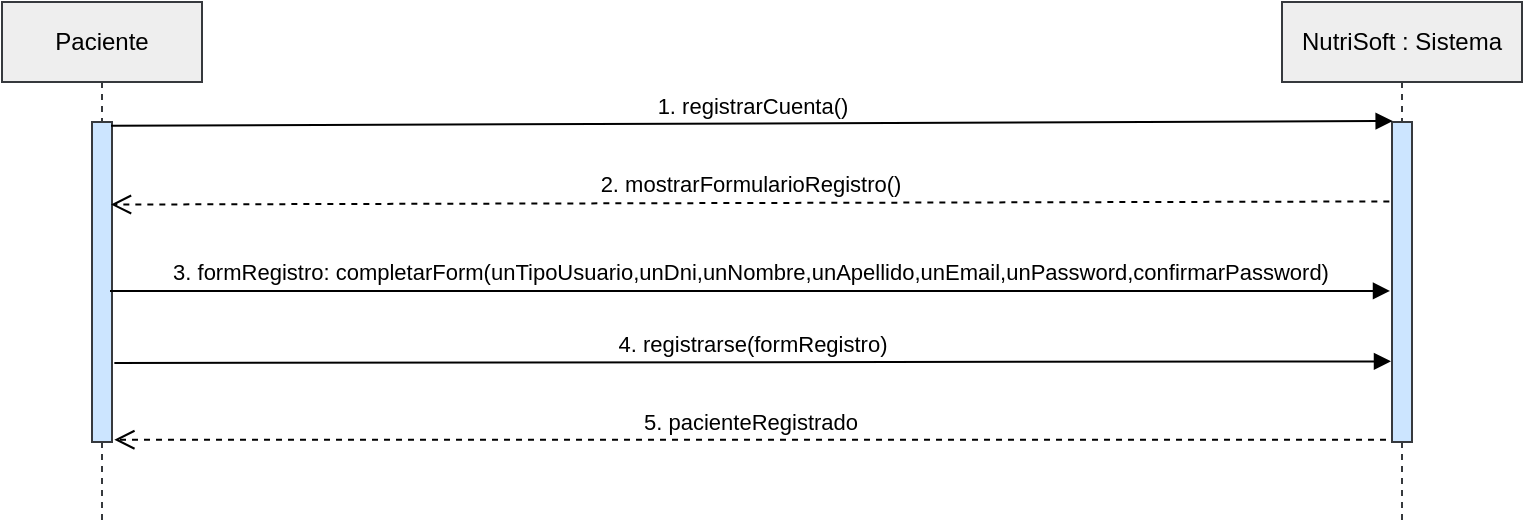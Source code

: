 <mxfile version="20.8.16" type="device" pages="12"><diagram name="CU-01 Registrar cuenta" id="l8AM2GFSpFPwoU7xZkVR"><mxGraphModel dx="864" dy="556" grid="1" gridSize="10" guides="1" tooltips="1" connect="1" arrows="1" fold="1" page="1" pageScale="1" pageWidth="827" pageHeight="1169" math="0" shadow="0"><root><mxCell id="0"/><mxCell id="1" parent="0"/><mxCell id="CzjV9PsSN6-aYBqtUHvw-1" value="Paciente" style="shape=umlLifeline;perimeter=lifelinePerimeter;whiteSpace=wrap;html=1;container=1;collapsible=0;recursiveResize=0;outlineConnect=0;fillColor=#eeeeee;strokeColor=#36393d;" parent="1" vertex="1"><mxGeometry x="40" y="20" width="100" height="260" as="geometry"/></mxCell><mxCell id="CzjV9PsSN6-aYBqtUHvw-3" value="" style="html=1;points=[];perimeter=orthogonalPerimeter;fillColor=#cce5ff;strokeColor=#36393d;" parent="CzjV9PsSN6-aYBqtUHvw-1" vertex="1"><mxGeometry x="45" y="60" width="10" height="160" as="geometry"/></mxCell><mxCell id="CzjV9PsSN6-aYBqtUHvw-2" value="NutriSoft : Sistema" style="shape=umlLifeline;perimeter=lifelinePerimeter;whiteSpace=wrap;html=1;container=1;collapsible=0;recursiveResize=0;outlineConnect=0;fillColor=#eeeeee;strokeColor=#36393d;" parent="1" vertex="1"><mxGeometry x="680" y="20" width="120" height="260" as="geometry"/></mxCell><mxCell id="CzjV9PsSN6-aYBqtUHvw-5" value="" style="html=1;points=[];perimeter=orthogonalPerimeter;fillColor=#cce5ff;strokeColor=#36393d;" parent="CzjV9PsSN6-aYBqtUHvw-2" vertex="1"><mxGeometry x="55" y="60" width="10" height="160" as="geometry"/></mxCell><mxCell id="CzjV9PsSN6-aYBqtUHvw-4" value="3. formRegistro: completarForm(unTipoUsuario,unDni,unNombre,unApellido,unEmail,unPassword,confirmarPassword)" style="html=1;verticalAlign=bottom;endArrow=block;rounded=0;exitX=0.9;exitY=0.54;exitDx=0;exitDy=0;exitPerimeter=0;entryX=-0.1;entryY=0.54;entryDx=0;entryDy=0;entryPerimeter=0;endFill=1;" parent="1" edge="1"><mxGeometry width="80" relative="1" as="geometry"><mxPoint x="94.0" y="164.48" as="sourcePoint"/><mxPoint x="734" y="164.48" as="targetPoint"/></mxGeometry></mxCell><mxCell id="CzjV9PsSN6-aYBqtUHvw-6" value="1. registrarCuenta()" style="html=1;verticalAlign=bottom;endArrow=block;rounded=0;exitX=0.95;exitY=0.012;exitDx=0;exitDy=0;exitPerimeter=0;entryX=0.033;entryY=-0.003;entryDx=0;entryDy=0;entryPerimeter=0;" parent="1" source="CzjV9PsSN6-aYBqtUHvw-3" target="CzjV9PsSN6-aYBqtUHvw-5" edge="1"><mxGeometry width="80" relative="1" as="geometry"><mxPoint x="100" y="90" as="sourcePoint"/><mxPoint x="180" y="90" as="targetPoint"/></mxGeometry></mxCell><mxCell id="CzjV9PsSN6-aYBqtUHvw-7" value="2. mostrarFormularioRegistro()" style="html=1;verticalAlign=bottom;endArrow=open;dashed=1;endSize=8;rounded=0;exitX=-0.133;exitY=0.176;exitDx=0;exitDy=0;exitPerimeter=0;entryX=0.95;entryY=0.19;entryDx=0;entryDy=0;entryPerimeter=0;" parent="1" edge="1"><mxGeometry relative="1" as="geometry"><mxPoint x="733.67" y="119.712" as="sourcePoint"/><mxPoint x="94.5" y="121.28" as="targetPoint"/></mxGeometry></mxCell><mxCell id="CzjV9PsSN6-aYBqtUHvw-8" value="4. registrarse(formRegistro)" style="html=1;verticalAlign=bottom;endArrow=block;rounded=0;exitX=1.117;exitY=0.753;exitDx=0;exitDy=0;exitPerimeter=0;entryX=-0.05;entryY=0.748;entryDx=0;entryDy=0;entryPerimeter=0;" parent="1" source="CzjV9PsSN6-aYBqtUHvw-3" target="CzjV9PsSN6-aYBqtUHvw-5" edge="1"><mxGeometry width="80" relative="1" as="geometry"><mxPoint x="130" y="210" as="sourcePoint"/><mxPoint x="210" y="210" as="targetPoint"/></mxGeometry></mxCell><mxCell id="CzjV9PsSN6-aYBqtUHvw-9" value="5. pacienteRegistrado" style="html=1;verticalAlign=bottom;endArrow=open;dashed=1;endSize=8;rounded=0;exitX=-0.3;exitY=0.993;exitDx=0;exitDy=0;exitPerimeter=0;entryX=1.117;entryY=0.993;entryDx=0;entryDy=0;entryPerimeter=0;" parent="1" source="CzjV9PsSN6-aYBqtUHvw-5" target="CzjV9PsSN6-aYBqtUHvw-3" edge="1"><mxGeometry relative="1" as="geometry"><mxPoint x="490" y="270" as="sourcePoint"/><mxPoint x="410" y="270" as="targetPoint"/></mxGeometry></mxCell></root></mxGraphModel></diagram><diagram id="_VpHaG-i4rDpog_tFNBZ" name="CU-04 Iniciar sesión "><mxGraphModel dx="880" dy="572" grid="1" gridSize="10" guides="1" tooltips="1" connect="1" arrows="1" fold="1" page="1" pageScale="1" pageWidth="827" pageHeight="1169" math="0" shadow="0"><root><mxCell id="0"/><mxCell id="1" parent="0"/><mxCell id="YWE9uruxLUtXSMYSL4Yc-1" value="&lt;font style=&quot;font-size: 12px;&quot;&gt;Paciente&lt;br&gt;Administrador&lt;br&gt;Nutricionista&lt;/font&gt;" style="shape=umlLifeline;perimeter=lifelinePerimeter;whiteSpace=wrap;html=1;container=1;collapsible=0;recursiveResize=0;outlineConnect=0;fillColor=#eeeeee;strokeColor=#36393d;" parent="1" vertex="1"><mxGeometry x="40" y="20" width="100" height="260" as="geometry"/></mxCell><mxCell id="YWE9uruxLUtXSMYSL4Yc-2" value="" style="html=1;points=[];perimeter=orthogonalPerimeter;fillColor=#cce5ff;strokeColor=#36393d;" parent="YWE9uruxLUtXSMYSL4Yc-1" vertex="1"><mxGeometry x="45" y="60" width="10" height="160" as="geometry"/></mxCell><mxCell id="YWE9uruxLUtXSMYSL4Yc-3" value="NutriSoft : Sistema" style="shape=umlLifeline;perimeter=lifelinePerimeter;whiteSpace=wrap;html=1;container=1;collapsible=0;recursiveResize=0;outlineConnect=0;fillColor=#eeeeee;strokeColor=#36393d;" parent="1" vertex="1"><mxGeometry x="470" y="20" width="120" height="260" as="geometry"/></mxCell><mxCell id="YWE9uruxLUtXSMYSL4Yc-4" value="" style="html=1;points=[];perimeter=orthogonalPerimeter;fillColor=#cce5ff;strokeColor=#36393d;" parent="YWE9uruxLUtXSMYSL4Yc-3" vertex="1"><mxGeometry x="55" y="60" width="10" height="160" as="geometry"/></mxCell><mxCell id="YWE9uruxLUtXSMYSL4Yc-5" value="3. formLogin: completarForm(unEmail,unPassword)" style="html=1;verticalAlign=bottom;endArrow=block;rounded=0;exitX=0.9;exitY=0.54;exitDx=0;exitDy=0;exitPerimeter=0;endFill=1;entryX=0.06;entryY=0.525;entryDx=0;entryDy=0;entryPerimeter=0;" parent="1" target="YWE9uruxLUtXSMYSL4Yc-4" edge="1"><mxGeometry width="80" relative="1" as="geometry"><mxPoint x="94.0" y="164.48" as="sourcePoint"/><mxPoint x="520" y="164" as="targetPoint"/></mxGeometry></mxCell><mxCell id="YWE9uruxLUtXSMYSL4Yc-6" value="1. iniciarSesion()" style="html=1;verticalAlign=bottom;endArrow=block;rounded=0;exitX=0.95;exitY=0.012;exitDx=0;exitDy=0;exitPerimeter=0;entryX=0.033;entryY=-0.003;entryDx=0;entryDy=0;entryPerimeter=0;" parent="1" source="YWE9uruxLUtXSMYSL4Yc-2" target="YWE9uruxLUtXSMYSL4Yc-4" edge="1"><mxGeometry width="80" relative="1" as="geometry"><mxPoint x="100" y="90" as="sourcePoint"/><mxPoint x="180" y="90" as="targetPoint"/></mxGeometry></mxCell><mxCell id="YWE9uruxLUtXSMYSL4Yc-7" value="2. mostrarFormularioLogin()" style="html=1;verticalAlign=bottom;endArrow=open;dashed=1;endSize=8;rounded=0;entryX=0.95;entryY=0.19;entryDx=0;entryDy=0;entryPerimeter=0;exitX=0.06;exitY=0.253;exitDx=0;exitDy=0;exitPerimeter=0;" parent="1" source="YWE9uruxLUtXSMYSL4Yc-4" edge="1"><mxGeometry relative="1" as="geometry"><mxPoint x="520" y="121" as="sourcePoint"/><mxPoint x="94.5" y="121.28" as="targetPoint"/></mxGeometry></mxCell><mxCell id="YWE9uruxLUtXSMYSL4Yc-8" value="4. enviarForm(formLogin)" style="html=1;verticalAlign=bottom;endArrow=block;rounded=0;exitX=1.117;exitY=0.753;exitDx=0;exitDy=0;exitPerimeter=0;entryX=-0.05;entryY=0.748;entryDx=0;entryDy=0;entryPerimeter=0;" parent="1" source="YWE9uruxLUtXSMYSL4Yc-2" target="YWE9uruxLUtXSMYSL4Yc-4" edge="1"><mxGeometry width="80" relative="1" as="geometry"><mxPoint x="130" y="210" as="sourcePoint"/><mxPoint x="210" y="210" as="targetPoint"/></mxGeometry></mxCell><mxCell id="YWE9uruxLUtXSMYSL4Yc-9" value="5.cuentaPaciente" style="html=1;verticalAlign=bottom;endArrow=open;dashed=1;endSize=8;rounded=0;exitX=-0.3;exitY=0.993;exitDx=0;exitDy=0;exitPerimeter=0;entryX=1.117;entryY=0.993;entryDx=0;entryDy=0;entryPerimeter=0;" parent="1" source="YWE9uruxLUtXSMYSL4Yc-4" target="YWE9uruxLUtXSMYSL4Yc-2" edge="1"><mxGeometry relative="1" as="geometry"><mxPoint x="490" y="270" as="sourcePoint"/><mxPoint x="410" y="270" as="targetPoint"/></mxGeometry></mxCell></root></mxGraphModel></diagram><diagram id="KeI4vYURfPRDuxNpX8qR" name="CU-07 Solicitar turno"><mxGraphModel dx="880" dy="572" grid="1" gridSize="10" guides="1" tooltips="1" connect="1" arrows="1" fold="1" page="1" pageScale="1" pageWidth="827" pageHeight="1169" math="0" shadow="0"><root><mxCell id="0"/><mxCell id="1" parent="0"/><mxCell id="fGCw_0Im8NcbwlDweijd-1" value="Paciente" style="shape=umlLifeline;perimeter=lifelinePerimeter;whiteSpace=wrap;html=1;container=1;collapsible=0;recursiveResize=0;outlineConnect=0;fillColor=#eeeeee;strokeColor=#36393d;" parent="1" vertex="1"><mxGeometry x="40" y="40" width="100" height="320" as="geometry"/></mxCell><mxCell id="NhkW4vZZ7ub6RniEwLzA-1" value="" style="html=1;points=[];perimeter=orthogonalPerimeter;fillColor=#CCE5FF;strokeColor=#0e8088;" parent="fGCw_0Im8NcbwlDweijd-1" vertex="1"><mxGeometry x="45" y="60" width="10" height="250" as="geometry"/></mxCell><mxCell id="fGCw_0Im8NcbwlDweijd-2" value="Sistema" style="shape=umlLifeline;perimeter=lifelinePerimeter;whiteSpace=wrap;html=1;container=1;collapsible=0;recursiveResize=0;outlineConnect=0;fillColor=#eeeeee;strokeColor=#36393d;" parent="1" vertex="1"><mxGeometry x="540" y="40" width="100" height="320" as="geometry"/></mxCell><mxCell id="NhkW4vZZ7ub6RniEwLzA-2" value="" style="html=1;points=[];perimeter=orthogonalPerimeter;fillColor=#CCE5FF;strokeColor=#0e8088;" parent="fGCw_0Im8NcbwlDweijd-2" vertex="1"><mxGeometry x="45" y="60" width="10" height="250" as="geometry"/></mxCell><mxCell id="NhkW4vZZ7ub6RniEwLzA-3" value="1. solicitarTurno()" style="html=1;verticalAlign=bottom;endArrow=block;rounded=0;exitX=0.9;exitY=0;exitDx=0;exitDy=0;exitPerimeter=0;entryX=0.1;entryY=0;entryDx=0;entryDy=0;entryPerimeter=0;" parent="1" source="NhkW4vZZ7ub6RniEwLzA-1" target="NhkW4vZZ7ub6RniEwLzA-2" edge="1"><mxGeometry width="80" relative="1" as="geometry"><mxPoint x="130" y="120" as="sourcePoint"/><mxPoint x="210" y="120" as="targetPoint"/></mxGeometry></mxCell><mxCell id="NhkW4vZZ7ub6RniEwLzA-4" value="2. turnosDisponibles()" style="html=1;verticalAlign=bottom;endArrow=open;dashed=1;endSize=8;rounded=0;exitX=0.2;exitY=0.16;exitDx=0;exitDy=0;exitPerimeter=0;" parent="1" source="NhkW4vZZ7ub6RniEwLzA-2" target="NhkW4vZZ7ub6RniEwLzA-1" edge="1"><mxGeometry relative="1" as="geometry"><mxPoint x="550" y="150" as="sourcePoint"/><mxPoint x="470" y="150" as="targetPoint"/></mxGeometry></mxCell><mxCell id="NhkW4vZZ7ub6RniEwLzA-5" value="3. diaTurno = seleccionar(dia)" style="html=1;verticalAlign=bottom;endArrow=block;rounded=0;exitX=1.033;exitY=0.275;exitDx=0;exitDy=0;exitPerimeter=0;" parent="1" source="NhkW4vZZ7ub6RniEwLzA-1" target="NhkW4vZZ7ub6RniEwLzA-2" edge="1"><mxGeometry width="80" relative="1" as="geometry"><mxPoint x="380" y="300" as="sourcePoint"/><mxPoint x="460" y="300" as="targetPoint"/></mxGeometry></mxCell><mxCell id="_MudPYgTO9y8Gn7TB4Qg-1" value="4. horaTurno = seleccionar(hora)" style="html=1;verticalAlign=bottom;endArrow=block;rounded=0;exitX=1.117;exitY=0.382;exitDx=0;exitDy=0;exitPerimeter=0;" parent="1" source="NhkW4vZZ7ub6RniEwLzA-1" target="NhkW4vZZ7ub6RniEwLzA-2" edge="1"><mxGeometry width="80" relative="1" as="geometry"><mxPoint x="380" y="300" as="sourcePoint"/><mxPoint x="460" y="300" as="targetPoint"/></mxGeometry></mxCell><mxCell id="DPNQuH_7zYrLfwrh2uNk-1" value="5. mostrarFormSolicitud()" style="html=1;verticalAlign=bottom;endArrow=open;dashed=1;endSize=8;rounded=0;exitX=0.033;exitY=0.512;exitDx=0;exitDy=0;exitPerimeter=0;entryX=1.033;entryY=0.499;entryDx=0;entryDy=0;entryPerimeter=0;" parent="1" source="NhkW4vZZ7ub6RniEwLzA-2" target="NhkW4vZZ7ub6RniEwLzA-1" edge="1"><mxGeometry relative="1" as="geometry"><mxPoint x="460" y="300" as="sourcePoint"/><mxPoint x="110" y="260" as="targetPoint"/></mxGeometry></mxCell><mxCell id="DPNQuH_7zYrLfwrh2uNk-2" value="6. seleccionarTipoConsulta(tipoConsulta)" style="html=1;verticalAlign=bottom;endArrow=block;rounded=0;exitX=0.95;exitY=0.622;exitDx=0;exitDy=0;exitPerimeter=0;entryX=0.117;entryY=0.629;entryDx=0;entryDy=0;entryPerimeter=0;" parent="1" source="NhkW4vZZ7ub6RniEwLzA-1" target="NhkW4vZZ7ub6RniEwLzA-2" edge="1"><mxGeometry width="80" relative="1" as="geometry"><mxPoint x="380" y="300" as="sourcePoint"/><mxPoint x="580" y="300" as="targetPoint"/></mxGeometry></mxCell><mxCell id="XO0FYfiMK5oIp5BCZAVQ-1" value="7.&amp;nbsp; confirmarTurno(diaTurno,horaTurno,tipoConsulta)" style="html=1;verticalAlign=bottom;endArrow=block;rounded=0;exitX=0.95;exitY=0.755;exitDx=0;exitDy=0;exitPerimeter=0;entryX=0.117;entryY=0.755;entryDx=0;entryDy=0;entryPerimeter=0;" parent="1" source="NhkW4vZZ7ub6RniEwLzA-1" target="NhkW4vZZ7ub6RniEwLzA-2" edge="1"><mxGeometry width="80" relative="1" as="geometry"><mxPoint x="180" y="340" as="sourcePoint"/><mxPoint x="260" y="340" as="targetPoint"/></mxGeometry></mxCell><mxCell id="XO0FYfiMK5oIp5BCZAVQ-2" value="8. turnoReservado()" style="html=1;verticalAlign=bottom;endArrow=open;dashed=1;endSize=8;rounded=0;exitX=-0.133;exitY=0.879;exitDx=0;exitDy=0;exitPerimeter=0;entryX=0.95;entryY=0.879;entryDx=0;entryDy=0;entryPerimeter=0;" parent="1" source="NhkW4vZZ7ub6RniEwLzA-2" target="NhkW4vZZ7ub6RniEwLzA-1" edge="1"><mxGeometry relative="1" as="geometry"><mxPoint x="500" y="350" as="sourcePoint"/><mxPoint x="420" y="350" as="targetPoint"/></mxGeometry></mxCell></root></mxGraphModel></diagram><diagram id="30a1_j0OksvDzHHlfRjd" name="CU-08 Registrar consulta"><mxGraphModel dx="880" dy="572" grid="1" gridSize="10" guides="1" tooltips="1" connect="1" arrows="1" fold="1" page="1" pageScale="1" pageWidth="827" pageHeight="1169" math="0" shadow="0"><root><mxCell id="0"/><mxCell id="1" parent="0"/><mxCell id="arahgjoM8OjalzO8G5Ae-1" value="Nutricionista" style="shape=umlLifeline;perimeter=lifelinePerimeter;whiteSpace=wrap;html=1;container=1;collapsible=0;recursiveResize=0;outlineConnect=0;fillColor=#eeeeee;strokeColor=#36393d;" parent="1" vertex="1"><mxGeometry x="4" y="40" width="100" height="440" as="geometry"/></mxCell><mxCell id="arahgjoM8OjalzO8G5Ae-2" value="" style="html=1;points=[];perimeter=orthogonalPerimeter;fillColor=#CCE5FF;strokeColor=#0e8088;" parent="arahgjoM8OjalzO8G5Ae-1" vertex="1"><mxGeometry x="45" y="60" width="10" height="250" as="geometry"/></mxCell><mxCell id="D0dUYg8LtPhBO49Ay0QU-11" value="" style="html=1;points=[];perimeter=orthogonalPerimeter;fillColor=#CCE5FF;" parent="arahgjoM8OjalzO8G5Ae-1" vertex="1"><mxGeometry x="45" y="330" width="10" height="40" as="geometry"/></mxCell><mxCell id="D0dUYg8LtPhBO49Ay0QU-16" value="" style="html=1;points=[];perimeter=orthogonalPerimeter;fillColor=#CCE5FF;" parent="arahgjoM8OjalzO8G5Ae-1" vertex="1"><mxGeometry x="45" y="390" width="10" height="40" as="geometry"/></mxCell><mxCell id="arahgjoM8OjalzO8G5Ae-3" value="Sistema" style="shape=umlLifeline;perimeter=lifelinePerimeter;whiteSpace=wrap;html=1;container=1;collapsible=0;recursiveResize=0;outlineConnect=0;fillColor=#eeeeee;strokeColor=#36393d;" parent="1" vertex="1"><mxGeometry x="674" y="40" width="100" height="440" as="geometry"/></mxCell><mxCell id="arahgjoM8OjalzO8G5Ae-4" value="" style="html=1;points=[];perimeter=orthogonalPerimeter;fillColor=#CCE5FF;strokeColor=#0e8088;" parent="arahgjoM8OjalzO8G5Ae-3" vertex="1"><mxGeometry x="45" y="60" width="10" height="250" as="geometry"/></mxCell><mxCell id="D0dUYg8LtPhBO49Ay0QU-9" value="" style="html=1;points=[];perimeter=orthogonalPerimeter;fillColor=#CCE5FF;" parent="arahgjoM8OjalzO8G5Ae-3" vertex="1"><mxGeometry x="45" y="330" width="10" height="40" as="geometry"/></mxCell><mxCell id="D0dUYg8LtPhBO49Ay0QU-10" value="generarPlanAlimentacion()" style="edgeStyle=orthogonalEdgeStyle;html=1;align=left;spacingLeft=2;endArrow=block;rounded=0;entryX=1;entryY=0;" parent="arahgjoM8OjalzO8G5Ae-3" target="D0dUYg8LtPhBO49Ay0QU-9" edge="1"><mxGeometry relative="1" as="geometry"><mxPoint x="50" y="310" as="sourcePoint"/><Array as="points"><mxPoint x="80" y="310"/></Array></mxGeometry></mxCell><mxCell id="D0dUYg8LtPhBO49Ay0QU-13" value="" style="html=1;points=[];perimeter=orthogonalPerimeter;fillColor=#CCE5FF;" parent="arahgjoM8OjalzO8G5Ae-3" vertex="1"><mxGeometry x="45" y="390" width="10" height="40" as="geometry"/></mxCell><mxCell id="D0dUYg8LtPhBO49Ay0QU-14" value="generarPlanSeguimiento()" style="edgeStyle=orthogonalEdgeStyle;html=1;align=left;spacingLeft=2;endArrow=block;rounded=0;entryX=1;entryY=0;" parent="arahgjoM8OjalzO8G5Ae-3" target="D0dUYg8LtPhBO49Ay0QU-13" edge="1"><mxGeometry relative="1" as="geometry"><mxPoint x="50" y="370" as="sourcePoint"/><Array as="points"><mxPoint x="80" y="370"/></Array></mxGeometry></mxCell><mxCell id="arahgjoM8OjalzO8G5Ae-5" value="1. solicitarTurnosPendientes()" style="html=1;verticalAlign=bottom;endArrow=block;rounded=0;exitX=0.9;exitY=0;exitDx=0;exitDy=0;exitPerimeter=0;entryX=0.1;entryY=0;entryDx=0;entryDy=0;entryPerimeter=0;" parent="1" source="arahgjoM8OjalzO8G5Ae-2" target="arahgjoM8OjalzO8G5Ae-4" edge="1"><mxGeometry width="80" relative="1" as="geometry"><mxPoint x="94" y="120" as="sourcePoint"/><mxPoint x="174" y="120" as="targetPoint"/></mxGeometry></mxCell><mxCell id="arahgjoM8OjalzO8G5Ae-6" value="2. turnosPendientes" style="html=1;verticalAlign=bottom;endArrow=open;dashed=1;endSize=8;rounded=0;exitX=-0.234;exitY=0.143;exitDx=0;exitDy=0;exitPerimeter=0;entryX=1.283;entryY=0.137;entryDx=0;entryDy=0;entryPerimeter=0;" parent="1" source="arahgjoM8OjalzO8G5Ae-4" target="arahgjoM8OjalzO8G5Ae-2" edge="1"><mxGeometry relative="1" as="geometry"><mxPoint x="514" y="150" as="sourcePoint"/><mxPoint x="64" y="140" as="targetPoint"/></mxGeometry></mxCell><mxCell id="arahgjoM8OjalzO8G5Ae-7" value="3.&amp;nbsp;iniciarConsulta()" style="html=1;verticalAlign=bottom;endArrow=block;rounded=0;exitX=1.033;exitY=0.275;exitDx=0;exitDy=0;exitPerimeter=0;" parent="1" source="arahgjoM8OjalzO8G5Ae-2" target="arahgjoM8OjalzO8G5Ae-4" edge="1"><mxGeometry width="80" relative="1" as="geometry"><mxPoint x="344" y="300" as="sourcePoint"/><mxPoint x="424" y="300" as="targetPoint"/></mxGeometry></mxCell><mxCell id="arahgjoM8OjalzO8G5Ae-9" value="4. mostrarFormConsulta()" style="html=1;verticalAlign=bottom;endArrow=open;dashed=1;endSize=8;rounded=0;exitX=-0.234;exitY=0.41;exitDx=0;exitDy=0;exitPerimeter=0;" parent="1" source="arahgjoM8OjalzO8G5Ae-4" target="arahgjoM8OjalzO8G5Ae-2" edge="1"><mxGeometry relative="1" as="geometry"><mxPoint x="424" y="300" as="sourcePoint"/><mxPoint x="74" y="200" as="targetPoint"/></mxGeometry></mxCell><mxCell id="arahgjoM8OjalzO8G5Ae-10" value="5. formConsulta = completarForm(unaFecha,unaHora,unPaciente,tipoConsulta,objetivoSalud,medidasCorporales,diagnostico)" style="html=1;verticalAlign=bottom;endArrow=block;rounded=0;entryX=0.11;entryY=0.532;entryDx=0;entryDy=0;entryPerimeter=0;exitX=1.007;exitY=0.529;exitDx=0;exitDy=0;exitPerimeter=0;" parent="1" source="arahgjoM8OjalzO8G5Ae-2" target="arahgjoM8OjalzO8G5Ae-4" edge="1"><mxGeometry width="80" relative="1" as="geometry"><mxPoint x="64" y="230" as="sourcePoint"/><mxPoint x="544" y="300" as="targetPoint"/></mxGeometry></mxCell><mxCell id="arahgjoM8OjalzO8G5Ae-11" value="6. registrarConsulta(formConsulta)" style="html=1;verticalAlign=bottom;endArrow=block;rounded=0;exitX=0.9;exitY=0.676;exitDx=0;exitDy=0;exitPerimeter=0;entryX=0;entryY=0.684;entryDx=0;entryDy=0;entryPerimeter=0;" parent="1" source="arahgjoM8OjalzO8G5Ae-2" target="arahgjoM8OjalzO8G5Ae-4" edge="1"><mxGeometry width="80" relative="1" as="geometry"><mxPoint x="144" y="340" as="sourcePoint"/><mxPoint x="224" y="340" as="targetPoint"/></mxGeometry></mxCell><mxCell id="arahgjoM8OjalzO8G5Ae-12" value="7. consultaRegistrada()" style="html=1;verticalAlign=bottom;endArrow=open;dashed=1;endSize=8;rounded=0;exitX=-0.1;exitY=0.812;exitDx=0;exitDy=0;exitPerimeter=0;entryX=1.1;entryY=0.808;entryDx=0;entryDy=0;entryPerimeter=0;" parent="1" source="arahgjoM8OjalzO8G5Ae-4" target="arahgjoM8OjalzO8G5Ae-2" edge="1"><mxGeometry relative="1" as="geometry"><mxPoint x="464" y="350" as="sourcePoint"/><mxPoint x="384" y="350" as="targetPoint"/></mxGeometry></mxCell><mxCell id="D0dUYg8LtPhBO49Ay0QU-12" value="8. planAlimentacionGenerado()" style="html=1;verticalAlign=bottom;endArrow=open;dashed=1;endSize=8;rounded=0;exitX=-0.117;exitY=0.521;exitDx=0;exitDy=0;exitPerimeter=0;entryX=1.09;entryY=0.521;entryDx=0;entryDy=0;entryPerimeter=0;" parent="1" source="D0dUYg8LtPhBO49Ay0QU-9" target="D0dUYg8LtPhBO49Ay0QU-11" edge="1"><mxGeometry relative="1" as="geometry"><mxPoint x="590" y="390" as="sourcePoint"/><mxPoint x="90" y="390" as="targetPoint"/></mxGeometry></mxCell><mxCell id="D0dUYg8LtPhBO49Ay0QU-17" value="9. planSeguimientoGenerado()" style="html=1;verticalAlign=bottom;endArrow=open;dashed=1;endSize=8;rounded=0;exitX=-0.117;exitY=0.607;exitDx=0;exitDy=0;exitPerimeter=0;" parent="1" source="D0dUYg8LtPhBO49Ay0QU-13" edge="1"><mxGeometry relative="1" as="geometry"><mxPoint x="680" y="460" as="sourcePoint"/><mxPoint x="60" y="454" as="targetPoint"/></mxGeometry></mxCell></root></mxGraphModel></diagram><diagram id="aKweFG1CgQrae-7f6Y4W" name="Sección 10 - Confirmar Plan de alimentación"><mxGraphModel dx="880" dy="572" grid="1" gridSize="10" guides="1" tooltips="1" connect="1" arrows="1" fold="1" page="1" pageScale="1" pageWidth="827" pageHeight="1169" math="0" shadow="0"><root><mxCell id="0"/><mxCell id="1" parent="0"/><mxCell id="iwZ7ljYElZ4tBuUd5_vj-1" value="Nutricionista" style="shape=umlLifeline;perimeter=lifelinePerimeter;whiteSpace=wrap;html=1;container=1;collapsible=0;recursiveResize=0;outlineConnect=0;fillColor=#eeeeee;strokeColor=#36393d;" parent="1" vertex="1"><mxGeometry x="160" y="30" width="100" height="180" as="geometry"/></mxCell><mxCell id="iwZ7ljYElZ4tBuUd5_vj-2" value="" style="html=1;points=[];perimeter=orthogonalPerimeter;fillColor=#CCE5FF;strokeColor=#0e8088;" parent="iwZ7ljYElZ4tBuUd5_vj-1" vertex="1"><mxGeometry x="45" y="60" width="10" height="100" as="geometry"/></mxCell><mxCell id="iwZ7ljYElZ4tBuUd5_vj-5" value="Sistema" style="shape=umlLifeline;perimeter=lifelinePerimeter;whiteSpace=wrap;html=1;container=1;collapsible=0;recursiveResize=0;outlineConnect=0;fillColor=#eeeeee;strokeColor=#36393d;" parent="1" vertex="1"><mxGeometry x="546" y="30" width="100" height="180" as="geometry"/></mxCell><mxCell id="iwZ7ljYElZ4tBuUd5_vj-6" value="" style="html=1;points=[];perimeter=orthogonalPerimeter;fillColor=#CCE5FF;strokeColor=#0e8088;" parent="iwZ7ljYElZ4tBuUd5_vj-5" vertex="1"><mxGeometry x="45" y="60" width="10" height="100" as="geometry"/></mxCell><mxCell id="iwZ7ljYElZ4tBuUd5_vj-11" value="1. consultarPlanAlimentacion()" style="html=1;verticalAlign=bottom;endArrow=block;rounded=0;exitX=0.9;exitY=0;exitDx=0;exitDy=0;exitPerimeter=0;entryX=0.1;entryY=0;entryDx=0;entryDy=0;entryPerimeter=0;" parent="1" source="iwZ7ljYElZ4tBuUd5_vj-2" target="iwZ7ljYElZ4tBuUd5_vj-6" edge="1"><mxGeometry width="80" relative="1" as="geometry"><mxPoint x="250" y="110" as="sourcePoint"/><mxPoint x="330" y="110" as="targetPoint"/></mxGeometry></mxCell><mxCell id="iwZ7ljYElZ4tBuUd5_vj-12" value="2. planAlimentacion" style="html=1;verticalAlign=bottom;endArrow=open;dashed=1;endSize=8;rounded=0;exitX=-0.3;exitY=0.41;exitDx=0;exitDy=0;exitPerimeter=0;" parent="1" source="iwZ7ljYElZ4tBuUd5_vj-6" edge="1"><mxGeometry relative="1" as="geometry"><mxPoint x="670" y="140" as="sourcePoint"/><mxPoint x="216" y="130" as="targetPoint"/></mxGeometry></mxCell><mxCell id="iwZ7ljYElZ4tBuUd5_vj-20" value="3. confirmarPlan(planAlimentacion)" style="html=1;verticalAlign=bottom;endArrow=block;rounded=0;exitX=1;exitY=0.73;exitDx=0;exitDy=0;exitPerimeter=0;entryX=-0.2;entryY=0.738;entryDx=0;entryDy=0;entryPerimeter=0;" parent="1" source="iwZ7ljYElZ4tBuUd5_vj-2" target="iwZ7ljYElZ4tBuUd5_vj-6" edge="1"><mxGeometry width="80" relative="1" as="geometry"><mxPoint x="276" y="170" as="sourcePoint"/><mxPoint x="406" y="170" as="targetPoint"/></mxGeometry></mxCell><mxCell id="iwZ7ljYElZ4tBuUd5_vj-21" value="4. planAlimentacionConfirmado" style="html=1;verticalAlign=bottom;endArrow=open;dashed=1;endSize=8;rounded=0;exitX=-0.4;exitY=0.98;exitDx=0;exitDy=0;exitPerimeter=0;" parent="1" source="iwZ7ljYElZ4tBuUd5_vj-6" target="iwZ7ljYElZ4tBuUd5_vj-2" edge="1"><mxGeometry relative="1" as="geometry"><mxPoint x="816" y="189.5" as="sourcePoint"/><mxPoint x="736" y="189.5" as="targetPoint"/></mxGeometry></mxCell></root></mxGraphModel></diagram><diagram id="HBK9PPZsx_F7TWpX6nek" name="Sección 14 - Confirmar Plan de sguimiento"><mxGraphModel dx="880" dy="572" grid="1" gridSize="10" guides="1" tooltips="1" connect="1" arrows="1" fold="1" page="1" pageScale="1" pageWidth="827" pageHeight="1169" math="0" shadow="0"><root><mxCell id="0"/><mxCell id="1" parent="0"/><mxCell id="21-gAIXIJNMIGKw_ux7I-1" value="Nutricionista" style="shape=umlLifeline;perimeter=lifelinePerimeter;whiteSpace=wrap;html=1;container=1;collapsible=0;recursiveResize=0;outlineConnect=0;fillColor=#eeeeee;strokeColor=#36393d;" parent="1" vertex="1"><mxGeometry x="160" y="30" width="100" height="180" as="geometry"/></mxCell><mxCell id="21-gAIXIJNMIGKw_ux7I-2" value="" style="html=1;points=[];perimeter=orthogonalPerimeter;fillColor=#CCE5FF;strokeColor=#0e8088;" parent="21-gAIXIJNMIGKw_ux7I-1" vertex="1"><mxGeometry x="45" y="60" width="10" height="100" as="geometry"/></mxCell><mxCell id="21-gAIXIJNMIGKw_ux7I-3" value="Sistema" style="shape=umlLifeline;perimeter=lifelinePerimeter;whiteSpace=wrap;html=1;container=1;collapsible=0;recursiveResize=0;outlineConnect=0;fillColor=#eeeeee;strokeColor=#36393d;" parent="1" vertex="1"><mxGeometry x="546" y="30" width="100" height="180" as="geometry"/></mxCell><mxCell id="21-gAIXIJNMIGKw_ux7I-4" value="" style="html=1;points=[];perimeter=orthogonalPerimeter;fillColor=#CCE5FF;strokeColor=#0e8088;" parent="21-gAIXIJNMIGKw_ux7I-3" vertex="1"><mxGeometry x="45" y="60" width="10" height="100" as="geometry"/></mxCell><mxCell id="21-gAIXIJNMIGKw_ux7I-5" value="1. consultarPlanSeguimiento()" style="html=1;verticalAlign=bottom;endArrow=block;rounded=0;exitX=0.9;exitY=0;exitDx=0;exitDy=0;exitPerimeter=0;entryX=0.1;entryY=0;entryDx=0;entryDy=0;entryPerimeter=0;" parent="1" source="21-gAIXIJNMIGKw_ux7I-2" target="21-gAIXIJNMIGKw_ux7I-4" edge="1"><mxGeometry width="80" relative="1" as="geometry"><mxPoint x="250" y="110" as="sourcePoint"/><mxPoint x="330" y="110" as="targetPoint"/></mxGeometry></mxCell><mxCell id="21-gAIXIJNMIGKw_ux7I-6" value="2. planSeguimiento" style="html=1;verticalAlign=bottom;endArrow=open;dashed=1;endSize=8;rounded=0;exitX=-0.3;exitY=0.41;exitDx=0;exitDy=0;exitPerimeter=0;" parent="1" source="21-gAIXIJNMIGKw_ux7I-4" edge="1"><mxGeometry relative="1" as="geometry"><mxPoint x="670" y="140" as="sourcePoint"/><mxPoint x="216" y="130" as="targetPoint"/></mxGeometry></mxCell><mxCell id="21-gAIXIJNMIGKw_ux7I-7" value="3. confirmarPlan(planSeguimiento)" style="html=1;verticalAlign=bottom;endArrow=block;rounded=0;exitX=1;exitY=0.73;exitDx=0;exitDy=0;exitPerimeter=0;entryX=-0.2;entryY=0.738;entryDx=0;entryDy=0;entryPerimeter=0;" parent="1" source="21-gAIXIJNMIGKw_ux7I-2" target="21-gAIXIJNMIGKw_ux7I-4" edge="1"><mxGeometry width="80" relative="1" as="geometry"><mxPoint x="276" y="170" as="sourcePoint"/><mxPoint x="406" y="170" as="targetPoint"/></mxGeometry></mxCell><mxCell id="21-gAIXIJNMIGKw_ux7I-8" value="4. planSeguimientoConfirmado" style="html=1;verticalAlign=bottom;endArrow=open;dashed=1;endSize=8;rounded=0;exitX=-0.4;exitY=0.98;exitDx=0;exitDy=0;exitPerimeter=0;" parent="1" source="21-gAIXIJNMIGKw_ux7I-4" target="21-gAIXIJNMIGKw_ux7I-2" edge="1"><mxGeometry relative="1" as="geometry"><mxPoint x="816" y="189.5" as="sourcePoint"/><mxPoint x="736" y="189.5" as="targetPoint"/></mxGeometry></mxCell></root></mxGraphModel></diagram><diagram id="Cu4d0Q0EBlBZ49tdooto" name="Sección 11 - Modificar Plan de alimentación"><mxGraphModel dx="880" dy="572" grid="1" gridSize="10" guides="1" tooltips="1" connect="1" arrows="1" fold="1" page="1" pageScale="1" pageWidth="827" pageHeight="1169" math="0" shadow="0"><root><mxCell id="0"/><mxCell id="1" parent="0"/><mxCell id="WtsE46njidHEtes6cBo1-1" value="Nutricionista" style="shape=umlLifeline;perimeter=lifelinePerimeter;whiteSpace=wrap;html=1;container=1;collapsible=0;recursiveResize=0;outlineConnect=0;fillColor=#eeeeee;strokeColor=#000000;" parent="1" vertex="1"><mxGeometry x="160" y="30" width="100" height="270" as="geometry"/></mxCell><mxCell id="WtsE46njidHEtes6cBo1-2" value="" style="html=1;points=[];perimeter=orthogonalPerimeter;fillColor=#CCE5FF;strokeColor=#0e8088;" parent="WtsE46njidHEtes6cBo1-1" vertex="1"><mxGeometry x="45" y="60" width="10" height="100" as="geometry"/></mxCell><mxCell id="WtsE46njidHEtes6cBo1-10" value="" style="html=1;points=[];perimeter=orthogonalPerimeter;fillColor=#CCE5FF;strokeColor=#0E8088;" parent="WtsE46njidHEtes6cBo1-1" vertex="1"><mxGeometry x="45" y="180" width="10" height="70" as="geometry"/></mxCell><mxCell id="WtsE46njidHEtes6cBo1-3" value="Sistema" style="shape=umlLifeline;perimeter=lifelinePerimeter;whiteSpace=wrap;html=1;container=1;collapsible=0;recursiveResize=0;outlineConnect=0;fillColor=#eeeeee;strokeColor=#36393d;" parent="1" vertex="1"><mxGeometry x="670" y="30" width="100" height="270" as="geometry"/></mxCell><mxCell id="WtsE46njidHEtes6cBo1-4" value="" style="html=1;points=[];perimeter=orthogonalPerimeter;fillColor=#CCE5FF;strokeColor=#0e8088;" parent="WtsE46njidHEtes6cBo1-3" vertex="1"><mxGeometry x="45" y="60" width="10" height="100" as="geometry"/></mxCell><mxCell id="WtsE46njidHEtes6cBo1-11" value="" style="html=1;points=[];perimeter=orthogonalPerimeter;fillColor=#CCE5FF;strokeColor=#0E8088;" parent="WtsE46njidHEtes6cBo1-3" vertex="1"><mxGeometry x="45" y="180" width="10" height="70" as="geometry"/></mxCell><mxCell id="WtsE46njidHEtes6cBo1-5" value="1. consultarPlanAlimentacion()" style="html=1;verticalAlign=bottom;endArrow=block;rounded=0;exitX=0.9;exitY=0;exitDx=0;exitDy=0;exitPerimeter=0;entryX=0.1;entryY=0;entryDx=0;entryDy=0;entryPerimeter=0;" parent="1" source="WtsE46njidHEtes6cBo1-2" target="WtsE46njidHEtes6cBo1-4" edge="1"><mxGeometry width="80" relative="1" as="geometry"><mxPoint x="250" y="110" as="sourcePoint"/><mxPoint x="330" y="110" as="targetPoint"/></mxGeometry></mxCell><mxCell id="WtsE46njidHEtes6cBo1-6" value="2. planAlimentacion" style="html=1;verticalAlign=bottom;endArrow=open;dashed=1;endSize=8;rounded=0;exitX=-0.3;exitY=0.41;exitDx=0;exitDy=0;exitPerimeter=0;" parent="1" source="WtsE46njidHEtes6cBo1-4" edge="1"><mxGeometry relative="1" as="geometry"><mxPoint x="670" y="140" as="sourcePoint"/><mxPoint x="216" y="130" as="targetPoint"/></mxGeometry></mxCell><mxCell id="WtsE46njidHEtes6cBo1-7" value="3. modificarPlan()" style="html=1;verticalAlign=bottom;endArrow=block;rounded=0;exitX=1;exitY=0.73;exitDx=0;exitDy=0;exitPerimeter=0;entryX=-0.2;entryY=0.738;entryDx=0;entryDy=0;entryPerimeter=0;" parent="1" source="WtsE46njidHEtes6cBo1-2" target="WtsE46njidHEtes6cBo1-4" edge="1"><mxGeometry width="80" relative="1" as="geometry"><mxPoint x="276" y="170" as="sourcePoint"/><mxPoint x="406" y="170" as="targetPoint"/></mxGeometry></mxCell><mxCell id="WtsE46njidHEtes6cBo1-9" value="4. formularioPlan" style="html=1;verticalAlign=bottom;endArrow=open;dashed=1;endSize=8;rounded=0;exitX=0.1;exitY=0.997;exitDx=0;exitDy=0;exitPerimeter=0;" parent="1" source="WtsE46njidHEtes6cBo1-4" target="WtsE46njidHEtes6cBo1-2" edge="1"><mxGeometry relative="1" as="geometry"><mxPoint x="450" y="180" as="sourcePoint"/><mxPoint x="370" y="180" as="targetPoint"/></mxGeometry></mxCell><mxCell id="WtsE46njidHEtes6cBo1-12" value="5. formPlan = modificar(unAlimentoRecomendado, unAlimentoEvitado, horariosConsumicion)" style="html=1;verticalAlign=bottom;endArrow=block;rounded=0;exitX=1.033;exitY=0.138;exitDx=0;exitDy=0;exitPerimeter=0;" parent="1" source="WtsE46njidHEtes6cBo1-10" target="WtsE46njidHEtes6cBo1-11" edge="1"><mxGeometry width="80" relative="1" as="geometry"><mxPoint x="250" y="220" as="sourcePoint"/><mxPoint x="330" y="220" as="targetPoint"/></mxGeometry></mxCell><mxCell id="U4i4u2MKZtzAay3bjzc4-1" value="6. confirmarPlan(formPlan)" style="html=1;verticalAlign=bottom;endArrow=block;rounded=0;exitX=1.033;exitY=0.507;exitDx=0;exitDy=0;exitPerimeter=0;entryX=-0.133;entryY=0.519;entryDx=0;entryDy=0;entryPerimeter=0;" parent="1" source="WtsE46njidHEtes6cBo1-10" target="WtsE46njidHEtes6cBo1-11" edge="1"><mxGeometry width="80" relative="1" as="geometry"><mxPoint x="250" y="250" as="sourcePoint"/><mxPoint x="330" y="250" as="targetPoint"/></mxGeometry></mxCell><mxCell id="U4i4u2MKZtzAay3bjzc4-2" value="7. planAlimentacionModificado" style="html=1;verticalAlign=bottom;endArrow=open;dashed=1;endSize=8;rounded=0;exitX=-0.133;exitY=0.924;exitDx=0;exitDy=0;exitPerimeter=0;entryX=1.033;entryY=0.912;entryDx=0;entryDy=0;entryPerimeter=0;" parent="1" source="WtsE46njidHEtes6cBo1-11" target="WtsE46njidHEtes6cBo1-10" edge="1"><mxGeometry relative="1" as="geometry"><mxPoint x="690" y="280" as="sourcePoint"/><mxPoint x="610" y="280" as="targetPoint"/></mxGeometry></mxCell></root></mxGraphModel></diagram><diagram id="TgHSUvSXMj5r-Ez3eM6w" name="Sección 15 - Modificar Plan de seguimiento"><mxGraphModel dx="880" dy="572" grid="1" gridSize="10" guides="1" tooltips="1" connect="1" arrows="1" fold="1" page="1" pageScale="1" pageWidth="827" pageHeight="1169" math="0" shadow="0"><root><mxCell id="0"/><mxCell id="1" parent="0"/><mxCell id="y6GrK0g0mGjwcO0dltja-1" value="Nutricionista" style="shape=umlLifeline;perimeter=lifelinePerimeter;whiteSpace=wrap;html=1;container=1;collapsible=0;recursiveResize=0;outlineConnect=0;fillColor=#eeeeee;strokeColor=#000000;" parent="1" vertex="1"><mxGeometry x="160" y="30" width="100" height="270" as="geometry"/></mxCell><mxCell id="y6GrK0g0mGjwcO0dltja-2" value="" style="html=1;points=[];perimeter=orthogonalPerimeter;fillColor=#CCE5FF;strokeColor=#0e8088;" parent="y6GrK0g0mGjwcO0dltja-1" vertex="1"><mxGeometry x="45" y="60" width="10" height="100" as="geometry"/></mxCell><mxCell id="y6GrK0g0mGjwcO0dltja-3" value="" style="html=1;points=[];perimeter=orthogonalPerimeter;fillColor=#CCE5FF;strokeColor=#0E8088;" parent="y6GrK0g0mGjwcO0dltja-1" vertex="1"><mxGeometry x="45" y="180" width="10" height="70" as="geometry"/></mxCell><mxCell id="y6GrK0g0mGjwcO0dltja-4" value="Sistema" style="shape=umlLifeline;perimeter=lifelinePerimeter;whiteSpace=wrap;html=1;container=1;collapsible=0;recursiveResize=0;outlineConnect=0;fillColor=#eeeeee;strokeColor=#36393d;" parent="1" vertex="1"><mxGeometry x="670" y="30" width="100" height="270" as="geometry"/></mxCell><mxCell id="y6GrK0g0mGjwcO0dltja-5" value="" style="html=1;points=[];perimeter=orthogonalPerimeter;fillColor=#CCE5FF;strokeColor=#0e8088;" parent="y6GrK0g0mGjwcO0dltja-4" vertex="1"><mxGeometry x="45" y="60" width="10" height="100" as="geometry"/></mxCell><mxCell id="y6GrK0g0mGjwcO0dltja-6" value="" style="html=1;points=[];perimeter=orthogonalPerimeter;fillColor=#CCE5FF;strokeColor=#0E8088;" parent="y6GrK0g0mGjwcO0dltja-4" vertex="1"><mxGeometry x="45" y="180" width="10" height="70" as="geometry"/></mxCell><mxCell id="y6GrK0g0mGjwcO0dltja-7" value="1. consultarPlanSeguimiento()" style="html=1;verticalAlign=bottom;endArrow=block;rounded=0;exitX=0.9;exitY=0;exitDx=0;exitDy=0;exitPerimeter=0;entryX=0.1;entryY=0;entryDx=0;entryDy=0;entryPerimeter=0;" parent="1" source="y6GrK0g0mGjwcO0dltja-2" target="y6GrK0g0mGjwcO0dltja-5" edge="1"><mxGeometry width="80" relative="1" as="geometry"><mxPoint x="250" y="110" as="sourcePoint"/><mxPoint x="330" y="110" as="targetPoint"/></mxGeometry></mxCell><mxCell id="y6GrK0g0mGjwcO0dltja-8" value="2. planSeguimiento" style="html=1;verticalAlign=bottom;endArrow=open;dashed=1;endSize=8;rounded=0;exitX=-0.3;exitY=0.41;exitDx=0;exitDy=0;exitPerimeter=0;" parent="1" source="y6GrK0g0mGjwcO0dltja-5" edge="1"><mxGeometry relative="1" as="geometry"><mxPoint x="670" y="140" as="sourcePoint"/><mxPoint x="216" y="130" as="targetPoint"/></mxGeometry></mxCell><mxCell id="y6GrK0g0mGjwcO0dltja-9" value="3. modificarPlan()" style="html=1;verticalAlign=bottom;endArrow=block;rounded=0;exitX=1;exitY=0.73;exitDx=0;exitDy=0;exitPerimeter=0;entryX=-0.2;entryY=0.738;entryDx=0;entryDy=0;entryPerimeter=0;" parent="1" source="y6GrK0g0mGjwcO0dltja-2" target="y6GrK0g0mGjwcO0dltja-5" edge="1"><mxGeometry width="80" relative="1" as="geometry"><mxPoint x="276" y="170" as="sourcePoint"/><mxPoint x="406" y="170" as="targetPoint"/></mxGeometry></mxCell><mxCell id="y6GrK0g0mGjwcO0dltja-10" value="4. formularioPlan" style="html=1;verticalAlign=bottom;endArrow=open;dashed=1;endSize=8;rounded=0;exitX=0.1;exitY=0.997;exitDx=0;exitDy=0;exitPerimeter=0;" parent="1" source="y6GrK0g0mGjwcO0dltja-5" target="y6GrK0g0mGjwcO0dltja-2" edge="1"><mxGeometry relative="1" as="geometry"><mxPoint x="450" y="180" as="sourcePoint"/><mxPoint x="370" y="180" as="targetPoint"/></mxGeometry></mxCell><mxCell id="y6GrK0g0mGjwcO0dltja-11" value="5. formPlan = modificar(unaActividad, unHorarioRealizacion, recursosExternos)" style="html=1;verticalAlign=bottom;endArrow=block;rounded=0;exitX=1.033;exitY=0.138;exitDx=0;exitDy=0;exitPerimeter=0;" parent="1" source="y6GrK0g0mGjwcO0dltja-3" target="y6GrK0g0mGjwcO0dltja-6" edge="1"><mxGeometry width="80" relative="1" as="geometry"><mxPoint x="250" y="220" as="sourcePoint"/><mxPoint x="330" y="220" as="targetPoint"/></mxGeometry></mxCell><mxCell id="y6GrK0g0mGjwcO0dltja-12" value="6. confirmarPlan(formPlan)" style="html=1;verticalAlign=bottom;endArrow=block;rounded=0;exitX=1.033;exitY=0.507;exitDx=0;exitDy=0;exitPerimeter=0;entryX=-0.133;entryY=0.519;entryDx=0;entryDy=0;entryPerimeter=0;" parent="1" source="y6GrK0g0mGjwcO0dltja-3" target="y6GrK0g0mGjwcO0dltja-6" edge="1"><mxGeometry width="80" relative="1" as="geometry"><mxPoint x="250" y="250" as="sourcePoint"/><mxPoint x="330" y="250" as="targetPoint"/></mxGeometry></mxCell><mxCell id="y6GrK0g0mGjwcO0dltja-13" value="7. planSeguimientoModificado" style="html=1;verticalAlign=bottom;endArrow=open;dashed=1;endSize=8;rounded=0;exitX=-0.133;exitY=0.924;exitDx=0;exitDy=0;exitPerimeter=0;entryX=1.033;entryY=0.912;entryDx=0;entryDy=0;entryPerimeter=0;" parent="1" source="y6GrK0g0mGjwcO0dltja-6" target="y6GrK0g0mGjwcO0dltja-3" edge="1"><mxGeometry relative="1" as="geometry"><mxPoint x="690" y="280" as="sourcePoint"/><mxPoint x="610" y="280" as="targetPoint"/></mxGeometry></mxCell></root></mxGraphModel></diagram><diagram id="OtB4GMiNRcxY62o_DSPh" name="CU-015 Completar Historia clínica"><mxGraphModel dx="1035" dy="673" grid="1" gridSize="10" guides="1" tooltips="1" connect="1" arrows="1" fold="1" page="1" pageScale="1" pageWidth="827" pageHeight="1169" math="0" shadow="0"><root><mxCell id="0"/><mxCell id="1" parent="0"/><mxCell id="cMPkmwqyZifJLU4OIdTe-1" value="Paciente" style="shape=umlLifeline;perimeter=lifelinePerimeter;whiteSpace=wrap;html=1;container=1;collapsible=0;recursiveResize=0;outlineConnect=0;fillColor=#eeeeee;strokeColor=#36393d;" vertex="1" parent="1"><mxGeometry y="40" width="100" height="450" as="geometry"/></mxCell><mxCell id="cMPkmwqyZifJLU4OIdTe-3" value="" style="html=1;points=[];perimeter=orthogonalPerimeter;fillColor=#cce5ff;strokeColor=#36393d;" vertex="1" parent="cMPkmwqyZifJLU4OIdTe-1"><mxGeometry x="45" y="60" width="10" height="380" as="geometry"/></mxCell><mxCell id="cMPkmwqyZifJLU4OIdTe-2" value="Sistema" style="shape=umlLifeline;perimeter=lifelinePerimeter;whiteSpace=wrap;html=1;container=1;collapsible=0;recursiveResize=0;outlineConnect=0;fillColor=#eeeeee;strokeColor=#36393d;" vertex="1" parent="1"><mxGeometry x="720" y="40" width="100" height="450" as="geometry"/></mxCell><mxCell id="cMPkmwqyZifJLU4OIdTe-4" value="" style="html=1;points=[];perimeter=orthogonalPerimeter;fillColor=#cce5ff;strokeColor=#36393d;" vertex="1" parent="cMPkmwqyZifJLU4OIdTe-2"><mxGeometry x="45" y="60" width="10" height="380" as="geometry"/></mxCell><mxCell id="cMPkmwqyZifJLU4OIdTe-5" value="2. historiaClinica" style="html=1;verticalAlign=bottom;endArrow=open;dashed=1;endSize=8;rounded=0;exitX=-0.118;exitY=0.133;exitDx=0;exitDy=0;exitPerimeter=0;entryX=0.941;entryY=0.127;entryDx=0;entryDy=0;entryPerimeter=0;" edge="1" parent="1" source="cMPkmwqyZifJLU4OIdTe-4" target="cMPkmwqyZifJLU4OIdTe-3"><mxGeometry relative="1" as="geometry"><mxPoint x="700" y="150" as="sourcePoint"/><mxPoint x="620" y="150" as="targetPoint"/></mxGeometry></mxCell><mxCell id="cMPkmwqyZifJLU4OIdTe-6" value="1. comlpetarHistiaClinica()" style="html=1;verticalAlign=bottom;endArrow=block;rounded=0;entryX=0.118;entryY=0.003;entryDx=0;entryDy=0;entryPerimeter=0;" edge="1" parent="1" target="cMPkmwqyZifJLU4OIdTe-4"><mxGeometry width="80" relative="1" as="geometry"><mxPoint x="50" y="100" as="sourcePoint"/><mxPoint x="130" y="100" as="targetPoint"/></mxGeometry></mxCell><mxCell id="cMPkmwqyZifJLU4OIdTe-7" value="3. agregarInformacion()" style="html=1;verticalAlign=bottom;endArrow=block;rounded=0;entryX=-0.118;entryY=0.263;entryDx=0;entryDy=0;entryPerimeter=0;exitX=1;exitY=0.26;exitDx=0;exitDy=0;exitPerimeter=0;" edge="1" parent="1" source="cMPkmwqyZifJLU4OIdTe-3" target="cMPkmwqyZifJLU4OIdTe-4"><mxGeometry width="80" relative="1" as="geometry"><mxPoint x="60" y="200" as="sourcePoint"/><mxPoint x="200" y="200" as="targetPoint"/></mxGeometry></mxCell><mxCell id="cMPkmwqyZifJLU4OIdTe-8" value="4. formularioHistoriaClinica()" style="html=1;verticalAlign=bottom;endArrow=open;dashed=1;endSize=8;rounded=0;exitX=0.179;exitY=0.368;exitDx=0;exitDy=0;exitPerimeter=0;" edge="1" parent="1" source="cMPkmwqyZifJLU4OIdTe-4" target="cMPkmwqyZifJLU4OIdTe-3"><mxGeometry relative="1" as="geometry"><mxPoint x="690" y="240" as="sourcePoint"/><mxPoint x="610" y="240" as="targetPoint"/></mxGeometry></mxCell><mxCell id="cMPkmwqyZifJLU4OIdTe-9" value="5. datosPersonales = completar(edad,fecha_nac,sexo,altura,peso,dias_disp,horas_disp,tiempo_cocina,cant_cocina,objetivo_salud,estilo_vida)" style="html=1;verticalAlign=bottom;endArrow=block;rounded=0;entryX=-0.05;entryY=0.495;entryDx=0;entryDy=0;entryPerimeter=0;" edge="1" parent="1" source="cMPkmwqyZifJLU4OIdTe-3" target="cMPkmwqyZifJLU4OIdTe-4"><mxGeometry width="80" relative="1" as="geometry"><mxPoint x="120" y="290" as="sourcePoint"/><mxPoint x="200" y="290" as="targetPoint"/></mxGeometry></mxCell><mxCell id="cMPkmwqyZifJLU4OIdTe-10" value="6. datosMedicos = completar(patologias,cirugias,anamnesis_alimentaria,alergias,intolerancias,analisis_clinico)" style="html=1;verticalAlign=bottom;endArrow=block;rounded=0;exitX=0.9;exitY=0.634;exitDx=0;exitDy=0;exitPerimeter=0;entryX=0;entryY=0.637;entryDx=0;entryDy=0;entryPerimeter=0;" edge="1" parent="1" source="cMPkmwqyZifJLU4OIdTe-3" target="cMPkmwqyZifJLU4OIdTe-4"><mxGeometry width="80" relative="1" as="geometry"><mxPoint x="210" y="340" as="sourcePoint"/><mxPoint x="290" y="340" as="targetPoint"/></mxGeometry></mxCell><mxCell id="cMPkmwqyZifJLU4OIdTe-11" value="7. registrarHC(datosPersonales,datosMedicos)" style="html=1;verticalAlign=bottom;endArrow=open;dashed=1;endSize=8;rounded=0;entryX=1;entryY=0.792;entryDx=0;entryDy=0;entryPerimeter=0;" edge="1" parent="1" source="cMPkmwqyZifJLU4OIdTe-4" target="cMPkmwqyZifJLU4OIdTe-3"><mxGeometry relative="1" as="geometry"><mxPoint x="740" y="400" as="sourcePoint"/><mxPoint x="660" y="400" as="targetPoint"/></mxGeometry></mxCell><mxCell id="cMPkmwqyZifJLU4OIdTe-13" value="8. historiaClinicaCompleta()" style="html=1;verticalAlign=bottom;endArrow=block;rounded=0;exitX=0.9;exitY=0.945;exitDx=0;exitDy=0;exitPerimeter=0;entryX=-0.2;entryY=0.945;entryDx=0;entryDy=0;entryPerimeter=0;" edge="1" parent="1" source="cMPkmwqyZifJLU4OIdTe-3" target="cMPkmwqyZifJLU4OIdTe-4"><mxGeometry width="80" relative="1" as="geometry"><mxPoint x="150" y="460" as="sourcePoint"/><mxPoint x="230" y="460" as="targetPoint"/></mxGeometry></mxCell></root></mxGraphModel></diagram><diagram id="x17_BhI-XxZD7idXYImF" name="Sección 06 - Cancelar turno"><mxGraphModel dx="864" dy="556" grid="1" gridSize="10" guides="1" tooltips="1" connect="1" arrows="1" fold="1" page="1" pageScale="1" pageWidth="827" pageHeight="1169" math="0" shadow="0"><root><mxCell id="0"/><mxCell id="1" parent="0"/><mxCell id="IGERSrwxTo469bcVVv4v-1" value="Paciente" style="shape=umlLifeline;perimeter=lifelinePerimeter;whiteSpace=wrap;html=1;container=1;collapsible=0;recursiveResize=0;outlineConnect=0;fillColor=#eeeeee;strokeColor=#36393d;" vertex="1" parent="1"><mxGeometry x="100" y="30" width="100" height="640" as="geometry"/></mxCell><mxCell id="IGERSrwxTo469bcVVv4v-2" value="" style="html=1;points=[];perimeter=orthogonalPerimeter;fillColor=#cce5ff;strokeColor=#36393d;" vertex="1" parent="IGERSrwxTo469bcVVv4v-1"><mxGeometry x="45" y="60" width="10" height="220" as="geometry"/></mxCell><mxCell id="IGERSrwxTo469bcVVv4v-3" value="Sistema" style="shape=umlLifeline;perimeter=lifelinePerimeter;whiteSpace=wrap;html=1;container=1;collapsible=0;recursiveResize=0;outlineConnect=0;fillColor=#eeeeee;strokeColor=#36393d;" vertex="1" parent="1"><mxGeometry x="410" y="30" width="100" height="640" as="geometry"/></mxCell><mxCell id="IGERSrwxTo469bcVVv4v-4" value="" style="html=1;points=[];perimeter=orthogonalPerimeter;fillColor=#cce5ff;strokeColor=#36393d;" vertex="1" parent="IGERSrwxTo469bcVVv4v-3"><mxGeometry x="45" y="60" width="10" height="220" as="geometry"/></mxCell><mxCell id="IGERSrwxTo469bcVVv4v-13" value="" style="html=1;points=[];perimeter=orthogonalPerimeter;fillColor=#cce5ff;strokeColor=#36393d;" vertex="1" parent="IGERSrwxTo469bcVVv4v-3"><mxGeometry x="45" y="326" width="10" height="40" as="geometry"/></mxCell><mxCell id="IGERSrwxTo469bcVVv4v-14" value="7. dia = buscarDiasFijosPacientes(unDia)" style="edgeStyle=orthogonalEdgeStyle;html=1;align=left;spacingLeft=2;endArrow=block;rounded=0;entryX=1;entryY=0;fillColor=#cce5ff;strokeColor=#36393d;verticalAlign=top;" edge="1" target="IGERSrwxTo469bcVVv4v-13" parent="IGERSrwxTo469bcVVv4v-3"><mxGeometry relative="1" as="geometry"><mxPoint x="50" y="280" as="sourcePoint"/><Array as="points"><mxPoint x="80" y="280"/></Array></mxGeometry></mxCell><mxCell id="IGERSrwxTo469bcVVv4v-19" value="" style="html=1;points=[];perimeter=orthogonalPerimeter;fillColor=#cce5ff;strokeColor=#36393d;" vertex="1" parent="IGERSrwxTo469bcVVv4v-3"><mxGeometry x="45" y="386" width="10" height="40" as="geometry"/></mxCell><mxCell id="IGERSrwxTo469bcVVv4v-20" value="8. hora = buscarHorasFijasPacientes(unaHora)" style="edgeStyle=orthogonalEdgeStyle;html=1;align=left;spacingLeft=2;endArrow=block;rounded=0;entryX=1;entryY=0;fillColor=#cce5ff;strokeColor=#36393d;" edge="1" parent="IGERSrwxTo469bcVVv4v-3" target="IGERSrwxTo469bcVVv4v-19"><mxGeometry relative="1" as="geometry"><mxPoint x="50" y="366" as="sourcePoint"/><Array as="points"><mxPoint x="80" y="366"/></Array></mxGeometry></mxCell><mxCell id="IGERSrwxTo469bcVVv4v-21" value="" style="html=1;points=[];perimeter=orthogonalPerimeter;fillColor=#cce5ff;strokeColor=#36393d;" vertex="1" parent="IGERSrwxTo469bcVVv4v-3"><mxGeometry x="45" y="446" width="10" height="40" as="geometry"/></mxCell><mxCell id="IGERSrwxTo469bcVVv4v-22" value="9. paciente = buscarPacientes(dia,hora)" style="edgeStyle=orthogonalEdgeStyle;html=1;align=left;spacingLeft=2;endArrow=block;rounded=0;entryX=1;entryY=0;fillColor=#cce5ff;strokeColor=#36393d;" edge="1" parent="IGERSrwxTo469bcVVv4v-3" target="IGERSrwxTo469bcVVv4v-21"><mxGeometry relative="1" as="geometry"><mxPoint x="50" y="426" as="sourcePoint"/><Array as="points"><mxPoint x="80" y="426"/></Array></mxGeometry></mxCell><mxCell id="IGERSrwxTo469bcVVv4v-25" value="" style="html=1;points=[];perimeter=orthogonalPerimeter;fillColor=#cce5ff;strokeColor=#36393d;" vertex="1" parent="IGERSrwxTo469bcVVv4v-3"><mxGeometry x="45" y="506" width="10" height="40" as="geometry"/></mxCell><mxCell id="IGERSrwxTo469bcVVv4v-26" value="10. pacientePendiente = buscarTurnoPendiente(paciente)" style="edgeStyle=orthogonalEdgeStyle;html=1;align=left;spacingLeft=2;endArrow=block;rounded=0;entryX=1;entryY=0;fillColor=#cce5ff;strokeColor=#36393d;" edge="1" parent="IGERSrwxTo469bcVVv4v-3" target="IGERSrwxTo469bcVVv4v-25"><mxGeometry relative="1" as="geometry"><mxPoint x="50" y="486" as="sourcePoint"/><Array as="points"><mxPoint x="80" y="486"/></Array></mxGeometry></mxCell><mxCell id="IGERSrwxTo469bcVVv4v-29" value="" style="html=1;points=[];perimeter=orthogonalPerimeter;fillColor=#cce5ff;strokeColor=#36393d;" vertex="1" parent="IGERSrwxTo469bcVVv4v-3"><mxGeometry x="45" y="566" width="10" height="40" as="geometry"/></mxCell><mxCell id="IGERSrwxTo469bcVVv4v-30" value="11. asignarTurno(pacientePendiente)" style="edgeStyle=orthogonalEdgeStyle;html=1;align=left;spacingLeft=2;endArrow=block;rounded=0;entryX=1;entryY=0;fillColor=#cce5ff;strokeColor=#36393d;" edge="1" parent="IGERSrwxTo469bcVVv4v-3" target="IGERSrwxTo469bcVVv4v-29"><mxGeometry relative="1" as="geometry"><mxPoint x="50" y="546" as="sourcePoint"/><Array as="points"><mxPoint x="80" y="546"/></Array></mxGeometry></mxCell><mxCell id="IGERSrwxTo469bcVVv4v-34" value="loop" style="shape=umlFrame;whiteSpace=wrap;html=1;fillColor=default;fillStyle=solid;" vertex="1" parent="IGERSrwxTo469bcVVv4v-3"><mxGeometry x="-360" y="300" width="750" height="230" as="geometry"/></mxCell><mxCell id="IGERSrwxTo469bcVVv4v-36" value="[Mientras no encuentre un Paciente&#10;con día y hora disponible igual al&#10;turno cancelado y tenga turno pendiente]" style="text;align=left;fontStyle=1;verticalAlign=top;spacingLeft=3;spacingRight=3;strokeColor=none;rotatable=0;points=[[0,0.5],[1,0.5]];portConstraint=eastwest;" vertex="1" parent="IGERSrwxTo469bcVVv4v-3"><mxGeometry x="-250" y="301" width="220" height="60" as="geometry"/></mxCell><mxCell id="IGERSrwxTo469bcVVv4v-5" value="1. consultarMisTurnos()" style="html=1;verticalAlign=bottom;endArrow=block;rounded=0;entryX=-0.2;entryY=0.006;entryDx=0;entryDy=0;entryPerimeter=0;" edge="1" parent="1" source="IGERSrwxTo469bcVVv4v-2" target="IGERSrwxTo469bcVVv4v-4"><mxGeometry width="80" relative="1" as="geometry"><mxPoint x="180" y="90" as="sourcePoint"/><mxPoint x="260" y="90" as="targetPoint"/></mxGeometry></mxCell><mxCell id="IGERSrwxTo469bcVVv4v-6" value="2. misTurnos" style="html=1;verticalAlign=bottom;endArrow=open;dashed=1;endSize=8;rounded=0;exitX=-0.1;exitY=0.223;exitDx=0;exitDy=0;exitPerimeter=0;" edge="1" parent="1" source="IGERSrwxTo469bcVVv4v-4"><mxGeometry relative="1" as="geometry"><mxPoint x="590" y="138" as="sourcePoint"/><mxPoint x="155" y="138.26" as="targetPoint"/></mxGeometry></mxCell><mxCell id="IGERSrwxTo469bcVVv4v-7" value="3. seleccionarTurnoPendiente()" style="html=1;verticalAlign=bottom;endArrow=block;rounded=0;entryX=0;entryY=0.45;entryDx=0;entryDy=0;entryPerimeter=0;" edge="1" parent="1" target="IGERSrwxTo469bcVVv4v-4"><mxGeometry width="80" relative="1" as="geometry"><mxPoint x="155" y="189.42" as="sourcePoint"/><mxPoint x="570" y="190" as="targetPoint"/></mxGeometry></mxCell><mxCell id="IGERSrwxTo469bcVVv4v-8" value="4. turnoPendiente" style="html=1;verticalAlign=bottom;endArrow=open;dashed=1;endSize=8;rounded=0;entryX=0.9;entryY=0.833;entryDx=0;entryDy=0;entryPerimeter=0;exitX=0.1;exitY=0.636;exitDx=0;exitDy=0;exitPerimeter=0;" edge="1" parent="1" source="IGERSrwxTo469bcVVv4v-4"><mxGeometry relative="1" as="geometry"><mxPoint x="570" y="231" as="sourcePoint"/><mxPoint x="154" y="231.26" as="targetPoint"/></mxGeometry></mxCell><mxCell id="IGERSrwxTo469bcVVv4v-9" value="5. cancelarTurno(turnoPendiente)" style="html=1;verticalAlign=bottom;endArrow=block;rounded=0;exitX=1.2;exitY=0.882;exitDx=0;exitDy=0;exitPerimeter=0;entryX=-0.1;entryY=0.841;entryDx=0;entryDy=0;entryPerimeter=0;" edge="1" parent="1" target="IGERSrwxTo469bcVVv4v-4"><mxGeometry width="80" relative="1" as="geometry"><mxPoint x="157" y="275.04" as="sourcePoint"/><mxPoint x="570" y="275" as="targetPoint"/></mxGeometry></mxCell><mxCell id="IGERSrwxTo469bcVVv4v-10" value="6. turnoCancelado" style="html=1;verticalAlign=bottom;endArrow=open;dashed=1;endSize=8;rounded=0;exitX=0;exitY=1.005;exitDx=0;exitDy=0;exitPerimeter=0;entryX=1.1;entryY=1;entryDx=0;entryDy=0;entryPerimeter=0;" edge="1" parent="1" source="IGERSrwxTo469bcVVv4v-4" target="IGERSrwxTo469bcVVv4v-2"><mxGeometry relative="1" as="geometry"><mxPoint x="800" y="310" as="sourcePoint"/><mxPoint x="720" y="310" as="targetPoint"/></mxGeometry></mxCell></root></mxGraphModel></diagram><diagram id="ZDeimgpMYsPyEY9q3rIt" name="Sección 07 - Confirmar asistencia"><mxGraphModel dx="864" dy="556" grid="1" gridSize="10" guides="1" tooltips="1" connect="1" arrows="1" fold="1" page="1" pageScale="1" pageWidth="827" pageHeight="1169" math="0" shadow="0"><root><mxCell id="0"/><mxCell id="1" parent="0"/><mxCell id="4T967UJd5yJzo1Zom2Hq-1" value="Paciente" style="shape=umlLifeline;perimeter=lifelinePerimeter;whiteSpace=wrap;html=1;container=1;collapsible=0;recursiveResize=0;outlineConnect=0;fillColor=#eeeeee;strokeColor=#36393d;" vertex="1" parent="1"><mxGeometry x="10" y="40" width="100" height="300" as="geometry"/></mxCell><mxCell id="4T967UJd5yJzo1Zom2Hq-2" value="" style="html=1;points=[];perimeter=orthogonalPerimeter;fillColor=#cce5ff;strokeColor=#36393d;" vertex="1" parent="4T967UJd5yJzo1Zom2Hq-1"><mxGeometry x="45" y="60" width="10" height="220" as="geometry"/></mxCell><mxCell id="4T967UJd5yJzo1Zom2Hq-3" value="Sistema" style="shape=umlLifeline;perimeter=lifelinePerimeter;whiteSpace=wrap;html=1;container=1;collapsible=0;recursiveResize=0;outlineConnect=0;fillColor=#eeeeee;strokeColor=#36393d;" vertex="1" parent="1"><mxGeometry x="320" y="40" width="100" height="300" as="geometry"/></mxCell><mxCell id="4T967UJd5yJzo1Zom2Hq-4" value="" style="html=1;points=[];perimeter=orthogonalPerimeter;fillColor=#cce5ff;strokeColor=#36393d;" vertex="1" parent="4T967UJd5yJzo1Zom2Hq-3"><mxGeometry x="45" y="60" width="10" height="220" as="geometry"/></mxCell><mxCell id="4T967UJd5yJzo1Zom2Hq-5" value="1. consultarMisTurnos()" style="html=1;verticalAlign=bottom;endArrow=block;rounded=0;entryX=-0.2;entryY=0.006;entryDx=0;entryDy=0;entryPerimeter=0;" edge="1" parent="1" source="4T967UJd5yJzo1Zom2Hq-2" target="4T967UJd5yJzo1Zom2Hq-4"><mxGeometry width="80" relative="1" as="geometry"><mxPoint x="90" y="100" as="sourcePoint"/><mxPoint x="170" y="100" as="targetPoint"/></mxGeometry></mxCell><mxCell id="4T967UJd5yJzo1Zom2Hq-6" value="2. misTurnos" style="html=1;verticalAlign=bottom;endArrow=open;dashed=1;endSize=8;rounded=0;exitX=-0.1;exitY=0.223;exitDx=0;exitDy=0;exitPerimeter=0;" edge="1" parent="1" source="4T967UJd5yJzo1Zom2Hq-4"><mxGeometry relative="1" as="geometry"><mxPoint x="500" y="148" as="sourcePoint"/><mxPoint x="65" y="148.26" as="targetPoint"/></mxGeometry></mxCell><mxCell id="4T967UJd5yJzo1Zom2Hq-7" value="3. seleccionarTurnoPendiente()" style="html=1;verticalAlign=bottom;endArrow=block;rounded=0;entryX=0;entryY=0.45;entryDx=0;entryDy=0;entryPerimeter=0;" edge="1" parent="1" target="4T967UJd5yJzo1Zom2Hq-4"><mxGeometry width="80" relative="1" as="geometry"><mxPoint x="65" y="199.42" as="sourcePoint"/><mxPoint x="480" y="200" as="targetPoint"/></mxGeometry></mxCell><mxCell id="4T967UJd5yJzo1Zom2Hq-8" value="4. turnoPendiente" style="html=1;verticalAlign=bottom;endArrow=open;dashed=1;endSize=8;rounded=0;entryX=0.9;entryY=0.833;entryDx=0;entryDy=0;entryPerimeter=0;exitX=0.1;exitY=0.636;exitDx=0;exitDy=0;exitPerimeter=0;" edge="1" parent="1" source="4T967UJd5yJzo1Zom2Hq-4"><mxGeometry relative="1" as="geometry"><mxPoint x="480" y="241" as="sourcePoint"/><mxPoint x="64" y="241.26" as="targetPoint"/></mxGeometry></mxCell><mxCell id="4T967UJd5yJzo1Zom2Hq-9" value="5. confirmarAsistencia(turnoPendiente)" style="html=1;verticalAlign=bottom;endArrow=block;rounded=0;exitX=1.2;exitY=0.882;exitDx=0;exitDy=0;exitPerimeter=0;entryX=-0.1;entryY=0.841;entryDx=0;entryDy=0;entryPerimeter=0;" edge="1" parent="1" target="4T967UJd5yJzo1Zom2Hq-4"><mxGeometry width="80" relative="1" as="geometry"><mxPoint x="67" y="285.04" as="sourcePoint"/><mxPoint x="480" y="285" as="targetPoint"/></mxGeometry></mxCell><mxCell id="4T967UJd5yJzo1Zom2Hq-10" value="6. turnoConfirmado" style="html=1;verticalAlign=bottom;endArrow=open;dashed=1;endSize=8;rounded=0;exitX=0;exitY=1.005;exitDx=0;exitDy=0;exitPerimeter=0;entryX=1.1;entryY=1;entryDx=0;entryDy=0;entryPerimeter=0;" edge="1" parent="1" source="4T967UJd5yJzo1Zom2Hq-4" target="4T967UJd5yJzo1Zom2Hq-2"><mxGeometry relative="1" as="geometry"><mxPoint x="710" y="320" as="sourcePoint"/><mxPoint x="630" y="320" as="targetPoint"/></mxGeometry></mxCell></root></mxGraphModel></diagram><diagram id="TDyjPXxBIaaTgSLySZei" name="CU-05 Consultar turnos"><mxGraphModel dx="596" dy="383" grid="1" gridSize="10" guides="1" tooltips="1" connect="1" arrows="1" fold="1" page="1" pageScale="1" pageWidth="827" pageHeight="1169" math="0" shadow="0"><root><mxCell id="0"/><mxCell id="1" parent="0"/><mxCell id="vgQEbeCl6MoI4SWlA6GT-1" value="Nutricionista" style="shape=umlLifeline;perimeter=lifelinePerimeter;whiteSpace=wrap;html=1;container=1;collapsible=0;recursiveResize=0;outlineConnect=0;fillStyle=solid;fillColor=#eeeeee;strokeColor=#36393d;" vertex="1" parent="1"><mxGeometry x="130" y="40" width="100" height="520" as="geometry"/></mxCell><mxCell id="lBIZu_-jtH6eh2RBvQGJ-1" value="Sistema" style="shape=umlLifeline;perimeter=lifelinePerimeter;whiteSpace=wrap;html=1;container=1;collapsible=0;recursiveResize=0;outlineConnect=0;fillStyle=solid;fillColor=#eeeeee;strokeColor=#36393d;" vertex="1" parent="1"><mxGeometry x="590" y="40" width="100" height="520" as="geometry"/></mxCell><mxCell id="lBIZu_-jtH6eh2RBvQGJ-13" value="1. consultarTurnos()" style="html=1;verticalAlign=bottom;endArrow=block;entryX=0;entryY=0;rounded=0;" edge="1" parent="1" source="vgQEbeCl6MoI4SWlA6GT-1"><mxGeometry relative="1" as="geometry"><mxPoint x="566" y="118" as="sourcePoint"/><mxPoint x="636" y="118.0" as="targetPoint"/></mxGeometry></mxCell><mxCell id="lBIZu_-jtH6eh2RBvQGJ-14" value="2. turnos" style="html=1;verticalAlign=bottom;endArrow=open;dashed=1;endSize=8;exitX=0;exitY=0.95;rounded=0;" edge="1" parent="1"><mxGeometry relative="1" as="geometry"><mxPoint x="185" y="151" as="targetPoint"/><mxPoint x="636" y="151" as="sourcePoint"/></mxGeometry></mxCell><mxCell id="6iV9OXXaZcz_PWiU4Opw-3" value="3. seleccionarFiltros()" style="html=1;verticalAlign=bottom;endArrow=block;rounded=0;entryX=0.1;entryY=0.512;entryDx=0;entryDy=0;entryPerimeter=0;" edge="1" parent="1"><mxGeometry width="80" relative="1" as="geometry"><mxPoint x="185" y="238.384" as="sourcePoint"/><mxPoint x="637" y="238.384" as="targetPoint"/></mxGeometry></mxCell><mxCell id="6iV9OXXaZcz_PWiU4Opw-4" value="" style="html=1;points=[];perimeter=orthogonalPerimeter;fillStyle=solid;fillColor=#cce5ff;strokeColor=#36393d;" vertex="1" parent="1"><mxGeometry x="175" y="118" width="10" height="422" as="geometry"/></mxCell><mxCell id="6iV9OXXaZcz_PWiU4Opw-5" value="" style="html=1;points=[];perimeter=orthogonalPerimeter;fillStyle=solid;fillColor=#cce5ff;strokeColor=#36393d;" vertex="1" parent="1"><mxGeometry x="636" y="118" width="10" height="422" as="geometry"/></mxCell><mxCell id="6iV9OXXaZcz_PWiU4Opw-6" value="alt" style="shape=umlFrame;whiteSpace=wrap;html=1;fillStyle=solid;fillColor=default;" vertex="1" parent="1"><mxGeometry x="90" y="170" width="610" height="330" as="geometry"/></mxCell><mxCell id="6iV9OXXaZcz_PWiU4Opw-7" value="4. turnosFiltrados" style="html=1;verticalAlign=bottom;endArrow=open;dashed=1;endSize=8;rounded=0;exitX=0;exitY=0.669;exitDx=0;exitDy=0;exitPerimeter=0;" edge="1" parent="1"><mxGeometry relative="1" as="geometry"><mxPoint x="636" y="282.658" as="sourcePoint"/><mxPoint x="185" y="282.658" as="targetPoint"/></mxGeometry></mxCell><mxCell id="6iV9OXXaZcz_PWiU4Opw-8" value="5. seleccionarTurno()" style="html=1;verticalAlign=bottom;endArrow=block;rounded=0;entryX=0.2;entryY=0.835;entryDx=0;entryDy=0;entryPerimeter=0;" edge="1" parent="1"><mxGeometry width="80" relative="1" as="geometry"><mxPoint x="185" y="329.47" as="sourcePoint"/><mxPoint x="638" y="329.47" as="targetPoint"/></mxGeometry></mxCell><mxCell id="6iV9OXXaZcz_PWiU4Opw-9" value="6. turnoSeleccionado" style="html=1;verticalAlign=bottom;endArrow=open;dashed=1;endSize=8;rounded=0;exitX=0.1;exitY=0.894;exitDx=0;exitDy=0;exitPerimeter=0;" edge="1" parent="1"><mxGeometry relative="1" as="geometry"><mxPoint x="637" y="367.868" as="sourcePoint"/><mxPoint x="185" y="367.868" as="targetPoint"/></mxGeometry></mxCell><mxCell id="6iV9OXXaZcz_PWiU4Opw-10" value="[Si desea consultar un turno según ciertos filtros específicos]" style="text;align=left;fontStyle=1;verticalAlign=top;spacingLeft=3;spacingRight=3;strokeColor=none;rotatable=0;points=[[0,0.5],[1,0.5]];portConstraint=eastwest;" vertex="1" parent="1"><mxGeometry x="233" y="175" width="350" height="26" as="geometry"/></mxCell><mxCell id="6iV9OXXaZcz_PWiU4Opw-11" value="7. seleccionarTurno()" style="html=1;verticalAlign=bottom;endArrow=block;rounded=0;exitX=0.9;exitY=0.732;exitDx=0;exitDy=0;exitPerimeter=0;entryX=0;entryY=0.732;entryDx=0;entryDy=0;entryPerimeter=0;" edge="1" parent="1" source="6iV9OXXaZcz_PWiU4Opw-4" target="6iV9OXXaZcz_PWiU4Opw-5"><mxGeometry width="80" relative="1" as="geometry"><mxPoint x="184" y="501.976" as="sourcePoint"/><mxPoint x="630" y="427" as="targetPoint"/></mxGeometry></mxCell><mxCell id="6iV9OXXaZcz_PWiU4Opw-12" value="8. turnoSeleccionado" style="html=1;verticalAlign=bottom;endArrow=open;dashed=1;endSize=8;rounded=0;exitX=0;exitY=0.751;exitDx=0;exitDy=0;exitPerimeter=0;" edge="1" parent="1"><mxGeometry relative="1" as="geometry"><mxPoint x="633" y="469.922" as="sourcePoint"/><mxPoint x="182" y="469.922" as="targetPoint"/></mxGeometry></mxCell><mxCell id="6iV9OXXaZcz_PWiU4Opw-13" value="" style="line;strokeWidth=1;fillColor=none;align=left;verticalAlign=middle;spacingTop=-1;spacingLeft=3;spacingRight=3;rotatable=0;labelPosition=right;points=[];portConstraint=eastwest;strokeColor=inherit;fillStyle=solid;" vertex="1" parent="1"><mxGeometry x="90" y="397" width="610" height="8" as="geometry"/></mxCell></root></mxGraphModel></diagram></mxfile>